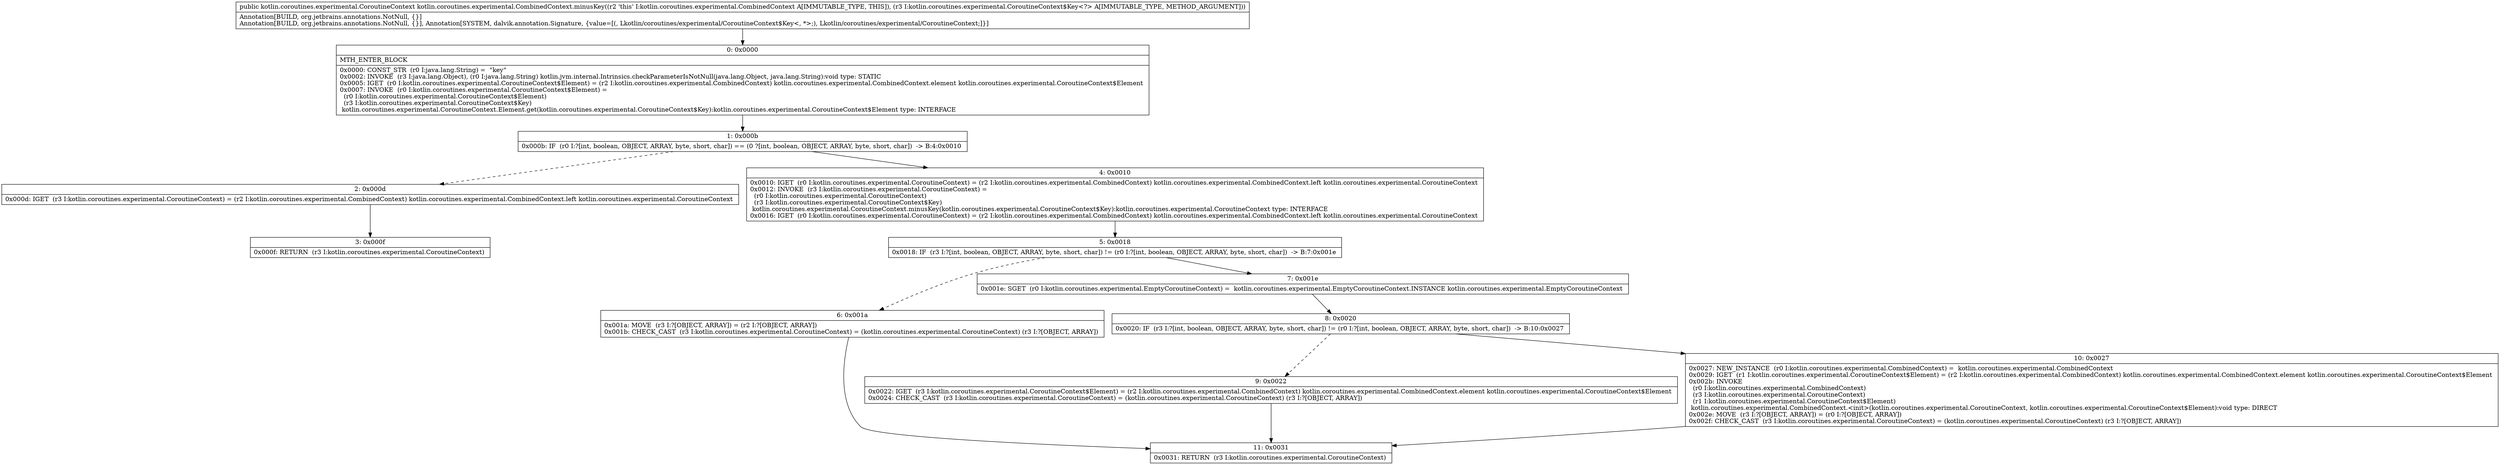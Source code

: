 digraph "CFG forkotlin.coroutines.experimental.CombinedContext.minusKey(Lkotlin\/coroutines\/experimental\/CoroutineContext$Key;)Lkotlin\/coroutines\/experimental\/CoroutineContext;" {
Node_0 [shape=record,label="{0\:\ 0x0000|MTH_ENTER_BLOCK\l|0x0000: CONST_STR  (r0 I:java.lang.String) =  \"key\" \l0x0002: INVOKE  (r3 I:java.lang.Object), (r0 I:java.lang.String) kotlin.jvm.internal.Intrinsics.checkParameterIsNotNull(java.lang.Object, java.lang.String):void type: STATIC \l0x0005: IGET  (r0 I:kotlin.coroutines.experimental.CoroutineContext$Element) = (r2 I:kotlin.coroutines.experimental.CombinedContext) kotlin.coroutines.experimental.CombinedContext.element kotlin.coroutines.experimental.CoroutineContext$Element \l0x0007: INVOKE  (r0 I:kotlin.coroutines.experimental.CoroutineContext$Element) = \l  (r0 I:kotlin.coroutines.experimental.CoroutineContext$Element)\l  (r3 I:kotlin.coroutines.experimental.CoroutineContext$Key)\l kotlin.coroutines.experimental.CoroutineContext.Element.get(kotlin.coroutines.experimental.CoroutineContext$Key):kotlin.coroutines.experimental.CoroutineContext$Element type: INTERFACE \l}"];
Node_1 [shape=record,label="{1\:\ 0x000b|0x000b: IF  (r0 I:?[int, boolean, OBJECT, ARRAY, byte, short, char]) == (0 ?[int, boolean, OBJECT, ARRAY, byte, short, char])  \-\> B:4:0x0010 \l}"];
Node_2 [shape=record,label="{2\:\ 0x000d|0x000d: IGET  (r3 I:kotlin.coroutines.experimental.CoroutineContext) = (r2 I:kotlin.coroutines.experimental.CombinedContext) kotlin.coroutines.experimental.CombinedContext.left kotlin.coroutines.experimental.CoroutineContext \l}"];
Node_3 [shape=record,label="{3\:\ 0x000f|0x000f: RETURN  (r3 I:kotlin.coroutines.experimental.CoroutineContext) \l}"];
Node_4 [shape=record,label="{4\:\ 0x0010|0x0010: IGET  (r0 I:kotlin.coroutines.experimental.CoroutineContext) = (r2 I:kotlin.coroutines.experimental.CombinedContext) kotlin.coroutines.experimental.CombinedContext.left kotlin.coroutines.experimental.CoroutineContext \l0x0012: INVOKE  (r3 I:kotlin.coroutines.experimental.CoroutineContext) = \l  (r0 I:kotlin.coroutines.experimental.CoroutineContext)\l  (r3 I:kotlin.coroutines.experimental.CoroutineContext$Key)\l kotlin.coroutines.experimental.CoroutineContext.minusKey(kotlin.coroutines.experimental.CoroutineContext$Key):kotlin.coroutines.experimental.CoroutineContext type: INTERFACE \l0x0016: IGET  (r0 I:kotlin.coroutines.experimental.CoroutineContext) = (r2 I:kotlin.coroutines.experimental.CombinedContext) kotlin.coroutines.experimental.CombinedContext.left kotlin.coroutines.experimental.CoroutineContext \l}"];
Node_5 [shape=record,label="{5\:\ 0x0018|0x0018: IF  (r3 I:?[int, boolean, OBJECT, ARRAY, byte, short, char]) != (r0 I:?[int, boolean, OBJECT, ARRAY, byte, short, char])  \-\> B:7:0x001e \l}"];
Node_6 [shape=record,label="{6\:\ 0x001a|0x001a: MOVE  (r3 I:?[OBJECT, ARRAY]) = (r2 I:?[OBJECT, ARRAY]) \l0x001b: CHECK_CAST  (r3 I:kotlin.coroutines.experimental.CoroutineContext) = (kotlin.coroutines.experimental.CoroutineContext) (r3 I:?[OBJECT, ARRAY]) \l}"];
Node_7 [shape=record,label="{7\:\ 0x001e|0x001e: SGET  (r0 I:kotlin.coroutines.experimental.EmptyCoroutineContext) =  kotlin.coroutines.experimental.EmptyCoroutineContext.INSTANCE kotlin.coroutines.experimental.EmptyCoroutineContext \l}"];
Node_8 [shape=record,label="{8\:\ 0x0020|0x0020: IF  (r3 I:?[int, boolean, OBJECT, ARRAY, byte, short, char]) != (r0 I:?[int, boolean, OBJECT, ARRAY, byte, short, char])  \-\> B:10:0x0027 \l}"];
Node_9 [shape=record,label="{9\:\ 0x0022|0x0022: IGET  (r3 I:kotlin.coroutines.experimental.CoroutineContext$Element) = (r2 I:kotlin.coroutines.experimental.CombinedContext) kotlin.coroutines.experimental.CombinedContext.element kotlin.coroutines.experimental.CoroutineContext$Element \l0x0024: CHECK_CAST  (r3 I:kotlin.coroutines.experimental.CoroutineContext) = (kotlin.coroutines.experimental.CoroutineContext) (r3 I:?[OBJECT, ARRAY]) \l}"];
Node_10 [shape=record,label="{10\:\ 0x0027|0x0027: NEW_INSTANCE  (r0 I:kotlin.coroutines.experimental.CombinedContext) =  kotlin.coroutines.experimental.CombinedContext \l0x0029: IGET  (r1 I:kotlin.coroutines.experimental.CoroutineContext$Element) = (r2 I:kotlin.coroutines.experimental.CombinedContext) kotlin.coroutines.experimental.CombinedContext.element kotlin.coroutines.experimental.CoroutineContext$Element \l0x002b: INVOKE  \l  (r0 I:kotlin.coroutines.experimental.CombinedContext)\l  (r3 I:kotlin.coroutines.experimental.CoroutineContext)\l  (r1 I:kotlin.coroutines.experimental.CoroutineContext$Element)\l kotlin.coroutines.experimental.CombinedContext.\<init\>(kotlin.coroutines.experimental.CoroutineContext, kotlin.coroutines.experimental.CoroutineContext$Element):void type: DIRECT \l0x002e: MOVE  (r3 I:?[OBJECT, ARRAY]) = (r0 I:?[OBJECT, ARRAY]) \l0x002f: CHECK_CAST  (r3 I:kotlin.coroutines.experimental.CoroutineContext) = (kotlin.coroutines.experimental.CoroutineContext) (r3 I:?[OBJECT, ARRAY]) \l}"];
Node_11 [shape=record,label="{11\:\ 0x0031|0x0031: RETURN  (r3 I:kotlin.coroutines.experimental.CoroutineContext) \l}"];
MethodNode[shape=record,label="{public kotlin.coroutines.experimental.CoroutineContext kotlin.coroutines.experimental.CombinedContext.minusKey((r2 'this' I:kotlin.coroutines.experimental.CombinedContext A[IMMUTABLE_TYPE, THIS]), (r3 I:kotlin.coroutines.experimental.CoroutineContext$Key\<?\> A[IMMUTABLE_TYPE, METHOD_ARGUMENT]))  | Annotation[BUILD, org.jetbrains.annotations.NotNull, \{\}]\lAnnotation[BUILD, org.jetbrains.annotations.NotNull, \{\}], Annotation[SYSTEM, dalvik.annotation.Signature, \{value=[(, Lkotlin\/coroutines\/experimental\/CoroutineContext$Key\<, *\>;), Lkotlin\/coroutines\/experimental\/CoroutineContext;]\}]\l}"];
MethodNode -> Node_0;
Node_0 -> Node_1;
Node_1 -> Node_2[style=dashed];
Node_1 -> Node_4;
Node_2 -> Node_3;
Node_4 -> Node_5;
Node_5 -> Node_6[style=dashed];
Node_5 -> Node_7;
Node_6 -> Node_11;
Node_7 -> Node_8;
Node_8 -> Node_9[style=dashed];
Node_8 -> Node_10;
Node_9 -> Node_11;
Node_10 -> Node_11;
}

